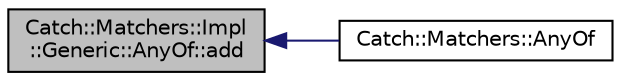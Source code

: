 digraph "Catch::Matchers::Impl::Generic::AnyOf::add"
{
  edge [fontname="Helvetica",fontsize="10",labelfontname="Helvetica",labelfontsize="10"];
  node [fontname="Helvetica",fontsize="10",shape=record];
  rankdir="LR";
  Node1 [label="Catch::Matchers::Impl\l::Generic::AnyOf::add",height=0.2,width=0.4,color="black", fillcolor="grey75", style="filled" fontcolor="black"];
  Node1 -> Node2 [dir="back",color="midnightblue",fontsize="10",style="solid",fontname="Helvetica"];
  Node2 [label="Catch::Matchers::AnyOf",height=0.2,width=0.4,color="black", fillcolor="white", style="filled",URL="$namespace_catch_1_1_matchers.html#a9cb139c71b9e391d5fc017764695bf84"];
}
